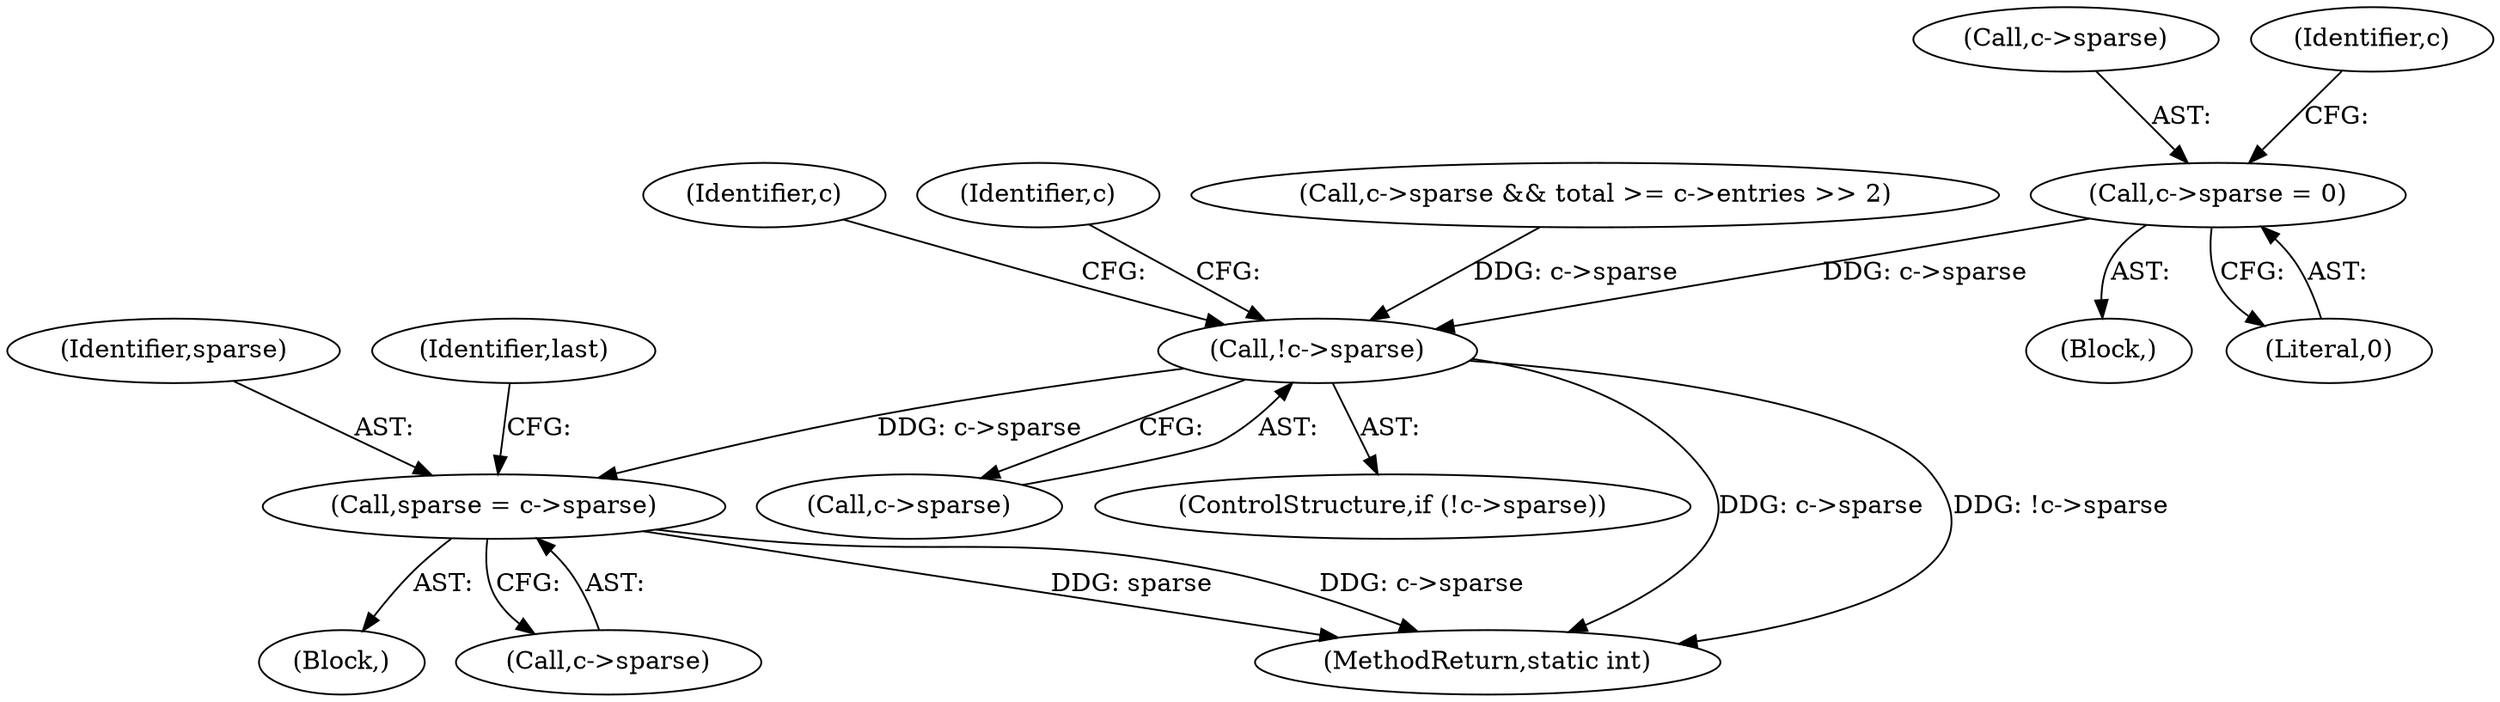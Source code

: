 digraph "0_stb_98fdfc6df88b1e34a736d5e126e6c8139c8de1a6_2@pointer" {
"1000909" [label="(Call,c->sparse = 0)"];
"1000963" [label="(Call,!c->sparse)"];
"1001421" [label="(Call,sparse = c->sparse)"];
"1001422" [label="(Identifier,sparse)"];
"1000851" [label="(Block,)"];
"1001421" [label="(Call,sparse = c->sparse)"];
"1001428" [label="(Identifier,last)"];
"1000909" [label="(Call,c->sparse = 0)"];
"1000963" [label="(Call,!c->sparse)"];
"1000964" [label="(Call,c->sparse)"];
"1000962" [label="(ControlStructure,if (!c->sparse))"];
"1001418" [label="(Block,)"];
"1001000" [label="(Identifier,c)"];
"1001423" [label="(Call,c->sparse)"];
"1003623" [label="(MethodReturn,static int)"];
"1000970" [label="(Identifier,c)"];
"1000840" [label="(Call,c->sparse && total >= c->entries >> 2)"];
"1000913" [label="(Literal,0)"];
"1000910" [label="(Call,c->sparse)"];
"1000916" [label="(Identifier,c)"];
"1000909" -> "1000851"  [label="AST: "];
"1000909" -> "1000913"  [label="CFG: "];
"1000910" -> "1000909"  [label="AST: "];
"1000913" -> "1000909"  [label="AST: "];
"1000916" -> "1000909"  [label="CFG: "];
"1000909" -> "1000963"  [label="DDG: c->sparse"];
"1000963" -> "1000962"  [label="AST: "];
"1000963" -> "1000964"  [label="CFG: "];
"1000964" -> "1000963"  [label="AST: "];
"1000970" -> "1000963"  [label="CFG: "];
"1001000" -> "1000963"  [label="CFG: "];
"1000963" -> "1003623"  [label="DDG: c->sparse"];
"1000963" -> "1003623"  [label="DDG: !c->sparse"];
"1000840" -> "1000963"  [label="DDG: c->sparse"];
"1000963" -> "1001421"  [label="DDG: c->sparse"];
"1001421" -> "1001418"  [label="AST: "];
"1001421" -> "1001423"  [label="CFG: "];
"1001422" -> "1001421"  [label="AST: "];
"1001423" -> "1001421"  [label="AST: "];
"1001428" -> "1001421"  [label="CFG: "];
"1001421" -> "1003623"  [label="DDG: sparse"];
"1001421" -> "1003623"  [label="DDG: c->sparse"];
}

